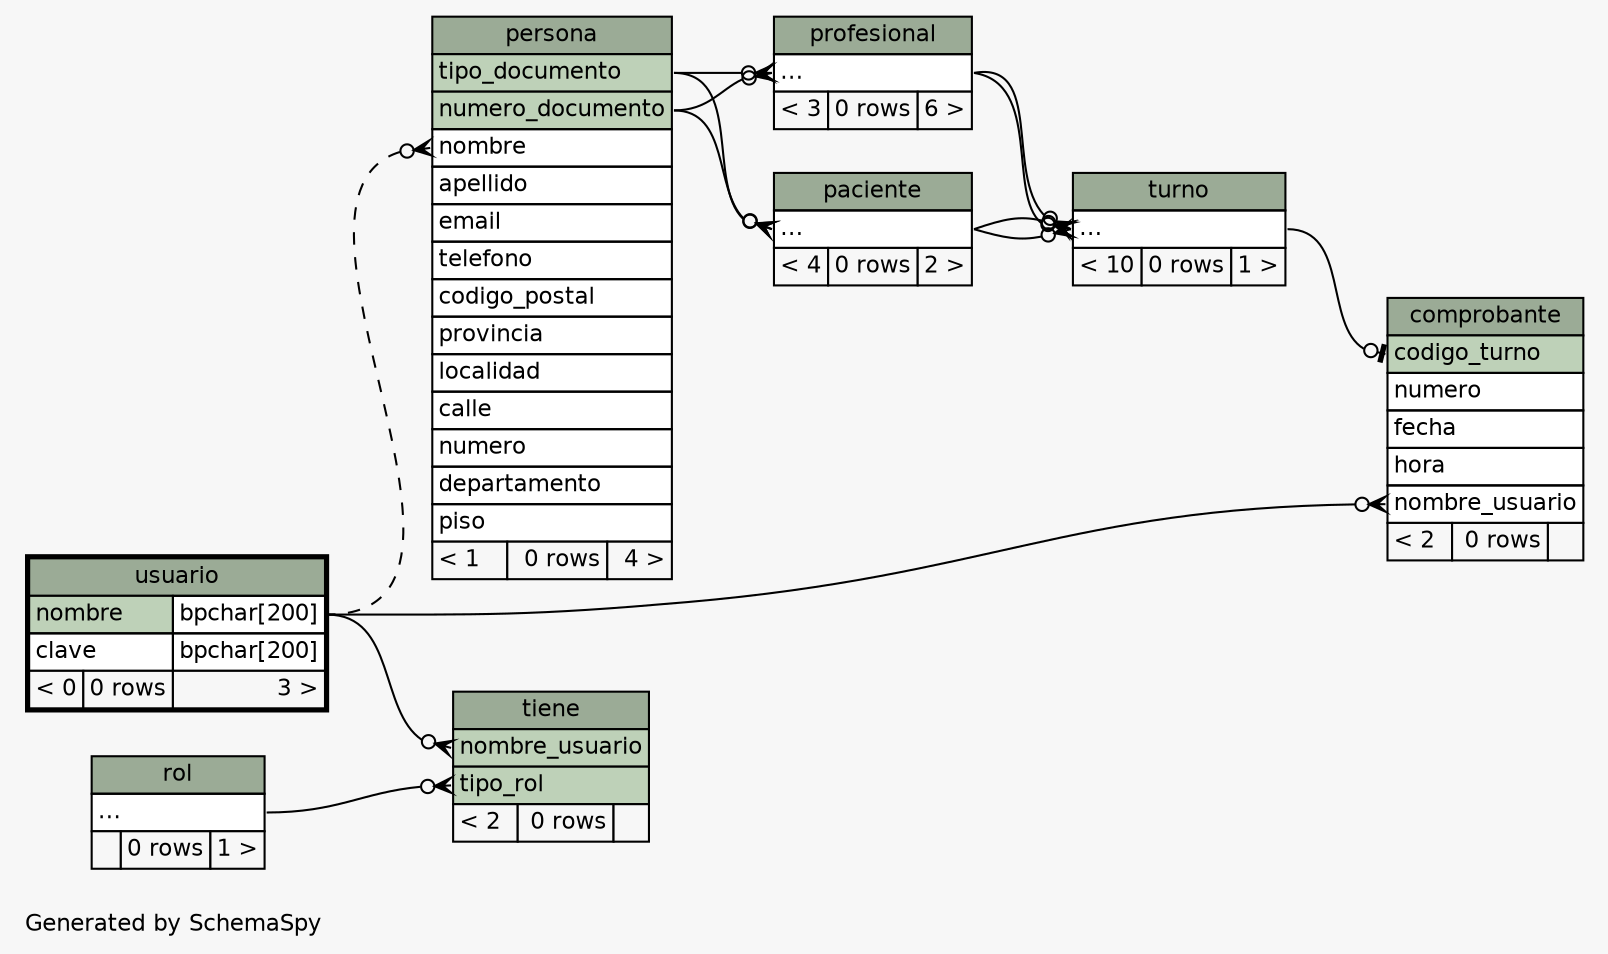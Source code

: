 // dot 2.26.3 on Linux 3.8.0-35-generic
// SchemaSpy rev 590
digraph "impliedTwoDegreesRelationshipsDiagram" {
  graph [
    rankdir="RL"
    bgcolor="#f7f7f7"
    label="\nGenerated by SchemaSpy"
    labeljust="l"
    nodesep="0.18"
    ranksep="0.46"
    fontname="Helvetica"
    fontsize="11"
  ];
  node [
    fontname="Helvetica"
    fontsize="11"
    shape="plaintext"
  ];
  edge [
    arrowsize="0.8"
  ];
  "comprobante":"codigo_turno":w -> "turno":"elipses":e [arrowhead=none dir=back arrowtail=teeodot];
  "comprobante":"nombre_usuario":w -> "usuario":"nombre.type":e [arrowhead=none dir=back arrowtail=crowodot];
  "paciente":"elipses":w -> "persona":"numero_documento":e [arrowhead=none dir=back arrowtail=crowodot];
  "paciente":"elipses":w -> "persona":"tipo_documento":e [arrowhead=none dir=back arrowtail=crowodot];
  "persona":"nombre":w -> "usuario":"nombre.type":e [arrowhead=none dir=back arrowtail=crowodot style=dashed];
  "profesional":"elipses":w -> "persona":"numero_documento":e [arrowhead=none dir=back arrowtail=crowodot];
  "profesional":"elipses":w -> "persona":"tipo_documento":e [arrowhead=none dir=back arrowtail=crowodot];
  "tiene":"nombre_usuario":w -> "usuario":"nombre.type":e [arrowhead=none dir=back arrowtail=crowodot];
  "tiene":"tipo_rol":w -> "rol":"elipses":e [arrowhead=none dir=back arrowtail=crowodot];
  "turno":"elipses":w -> "paciente":"elipses":e [arrowhead=none dir=back arrowtail=crowodot];
  "turno":"elipses":w -> "profesional":"elipses":e [arrowhead=none dir=back arrowtail=crowodot];
  "turno":"elipses":w -> "paciente":"elipses":e [arrowhead=none dir=back arrowtail=crowodot];
  "turno":"elipses":w -> "profesional":"elipses":e [arrowhead=none dir=back arrowtail=crowodot];
  "comprobante" [
    label=<
    <TABLE BORDER="0" CELLBORDER="1" CELLSPACING="0" BGCOLOR="#ffffff">
      <TR><TD COLSPAN="3" BGCOLOR="#9bab96" ALIGN="CENTER">comprobante</TD></TR>
      <TR><TD PORT="codigo_turno" COLSPAN="3" BGCOLOR="#bed1b8" ALIGN="LEFT">codigo_turno</TD></TR>
      <TR><TD PORT="numero" COLSPAN="3" ALIGN="LEFT">numero</TD></TR>
      <TR><TD PORT="fecha" COLSPAN="3" ALIGN="LEFT">fecha</TD></TR>
      <TR><TD PORT="hora" COLSPAN="3" ALIGN="LEFT">hora</TD></TR>
      <TR><TD PORT="nombre_usuario" COLSPAN="3" ALIGN="LEFT">nombre_usuario</TD></TR>
      <TR><TD ALIGN="LEFT" BGCOLOR="#f7f7f7">&lt; 2</TD><TD ALIGN="RIGHT" BGCOLOR="#f7f7f7">0 rows</TD><TD ALIGN="RIGHT" BGCOLOR="#f7f7f7">  </TD></TR>
    </TABLE>>
    URL="comprobante.html"
    tooltip="comprobante"
  ];
  "paciente" [
    label=<
    <TABLE BORDER="0" CELLBORDER="1" CELLSPACING="0" BGCOLOR="#ffffff">
      <TR><TD COLSPAN="3" BGCOLOR="#9bab96" ALIGN="CENTER">paciente</TD></TR>
      <TR><TD PORT="elipses" COLSPAN="3" ALIGN="LEFT">...</TD></TR>
      <TR><TD ALIGN="LEFT" BGCOLOR="#f7f7f7">&lt; 4</TD><TD ALIGN="RIGHT" BGCOLOR="#f7f7f7">0 rows</TD><TD ALIGN="RIGHT" BGCOLOR="#f7f7f7">2 &gt;</TD></TR>
    </TABLE>>
    URL="paciente.html"
    tooltip="paciente"
  ];
  "persona" [
    label=<
    <TABLE BORDER="0" CELLBORDER="1" CELLSPACING="0" BGCOLOR="#ffffff">
      <TR><TD COLSPAN="3" BGCOLOR="#9bab96" ALIGN="CENTER">persona</TD></TR>
      <TR><TD PORT="tipo_documento" COLSPAN="3" BGCOLOR="#bed1b8" ALIGN="LEFT">tipo_documento</TD></TR>
      <TR><TD PORT="numero_documento" COLSPAN="3" BGCOLOR="#bed1b8" ALIGN="LEFT">numero_documento</TD></TR>
      <TR><TD PORT="nombre" COLSPAN="3" ALIGN="LEFT">nombre</TD></TR>
      <TR><TD PORT="apellido" COLSPAN="3" ALIGN="LEFT">apellido</TD></TR>
      <TR><TD PORT="email" COLSPAN="3" ALIGN="LEFT">email</TD></TR>
      <TR><TD PORT="telefono" COLSPAN="3" ALIGN="LEFT">telefono</TD></TR>
      <TR><TD PORT="codigo_postal" COLSPAN="3" ALIGN="LEFT">codigo_postal</TD></TR>
      <TR><TD PORT="provincia" COLSPAN="3" ALIGN="LEFT">provincia</TD></TR>
      <TR><TD PORT="localidad" COLSPAN="3" ALIGN="LEFT">localidad</TD></TR>
      <TR><TD PORT="calle" COLSPAN="3" ALIGN="LEFT">calle</TD></TR>
      <TR><TD PORT="numero" COLSPAN="3" ALIGN="LEFT">numero</TD></TR>
      <TR><TD PORT="departamento" COLSPAN="3" ALIGN="LEFT">departamento</TD></TR>
      <TR><TD PORT="piso" COLSPAN="3" ALIGN="LEFT">piso</TD></TR>
      <TR><TD ALIGN="LEFT" BGCOLOR="#f7f7f7">&lt; 1</TD><TD ALIGN="RIGHT" BGCOLOR="#f7f7f7">0 rows</TD><TD ALIGN="RIGHT" BGCOLOR="#f7f7f7">4 &gt;</TD></TR>
    </TABLE>>
    URL="persona.html"
    tooltip="persona"
  ];
  "profesional" [
    label=<
    <TABLE BORDER="0" CELLBORDER="1" CELLSPACING="0" BGCOLOR="#ffffff">
      <TR><TD COLSPAN="3" BGCOLOR="#9bab96" ALIGN="CENTER">profesional</TD></TR>
      <TR><TD PORT="elipses" COLSPAN="3" ALIGN="LEFT">...</TD></TR>
      <TR><TD ALIGN="LEFT" BGCOLOR="#f7f7f7">&lt; 3</TD><TD ALIGN="RIGHT" BGCOLOR="#f7f7f7">0 rows</TD><TD ALIGN="RIGHT" BGCOLOR="#f7f7f7">6 &gt;</TD></TR>
    </TABLE>>
    URL="profesional.html"
    tooltip="profesional"
  ];
  "rol" [
    label=<
    <TABLE BORDER="0" CELLBORDER="1" CELLSPACING="0" BGCOLOR="#ffffff">
      <TR><TD COLSPAN="3" BGCOLOR="#9bab96" ALIGN="CENTER">rol</TD></TR>
      <TR><TD PORT="elipses" COLSPAN="3" ALIGN="LEFT">...</TD></TR>
      <TR><TD ALIGN="LEFT" BGCOLOR="#f7f7f7">  </TD><TD ALIGN="RIGHT" BGCOLOR="#f7f7f7">0 rows</TD><TD ALIGN="RIGHT" BGCOLOR="#f7f7f7">1 &gt;</TD></TR>
    </TABLE>>
    URL="rol.html"
    tooltip="rol"
  ];
  "tiene" [
    label=<
    <TABLE BORDER="0" CELLBORDER="1" CELLSPACING="0" BGCOLOR="#ffffff">
      <TR><TD COLSPAN="3" BGCOLOR="#9bab96" ALIGN="CENTER">tiene</TD></TR>
      <TR><TD PORT="nombre_usuario" COLSPAN="3" BGCOLOR="#bed1b8" ALIGN="LEFT">nombre_usuario</TD></TR>
      <TR><TD PORT="tipo_rol" COLSPAN="3" BGCOLOR="#bed1b8" ALIGN="LEFT">tipo_rol</TD></TR>
      <TR><TD ALIGN="LEFT" BGCOLOR="#f7f7f7">&lt; 2</TD><TD ALIGN="RIGHT" BGCOLOR="#f7f7f7">0 rows</TD><TD ALIGN="RIGHT" BGCOLOR="#f7f7f7">  </TD></TR>
    </TABLE>>
    URL="tiene.html"
    tooltip="tiene"
  ];
  "turno" [
    label=<
    <TABLE BORDER="0" CELLBORDER="1" CELLSPACING="0" BGCOLOR="#ffffff">
      <TR><TD COLSPAN="3" BGCOLOR="#9bab96" ALIGN="CENTER">turno</TD></TR>
      <TR><TD PORT="elipses" COLSPAN="3" ALIGN="LEFT">...</TD></TR>
      <TR><TD ALIGN="LEFT" BGCOLOR="#f7f7f7">&lt; 10</TD><TD ALIGN="RIGHT" BGCOLOR="#f7f7f7">0 rows</TD><TD ALIGN="RIGHT" BGCOLOR="#f7f7f7">1 &gt;</TD></TR>
    </TABLE>>
    URL="turno.html"
    tooltip="turno"
  ];
  "usuario" [
    label=<
    <TABLE BORDER="2" CELLBORDER="1" CELLSPACING="0" BGCOLOR="#ffffff">
      <TR><TD COLSPAN="3" BGCOLOR="#9bab96" ALIGN="CENTER">usuario</TD></TR>
      <TR><TD PORT="nombre" COLSPAN="2" BGCOLOR="#bed1b8" ALIGN="LEFT">nombre</TD><TD PORT="nombre.type" ALIGN="LEFT">bpchar[200]</TD></TR>
      <TR><TD PORT="clave" COLSPAN="2" ALIGN="LEFT">clave</TD><TD PORT="clave.type" ALIGN="LEFT">bpchar[200]</TD></TR>
      <TR><TD ALIGN="LEFT" BGCOLOR="#f7f7f7">&lt; 0</TD><TD ALIGN="RIGHT" BGCOLOR="#f7f7f7">0 rows</TD><TD ALIGN="RIGHT" BGCOLOR="#f7f7f7">3 &gt;</TD></TR>
    </TABLE>>
    URL="usuario.html"
    tooltip="usuario"
  ];
}
